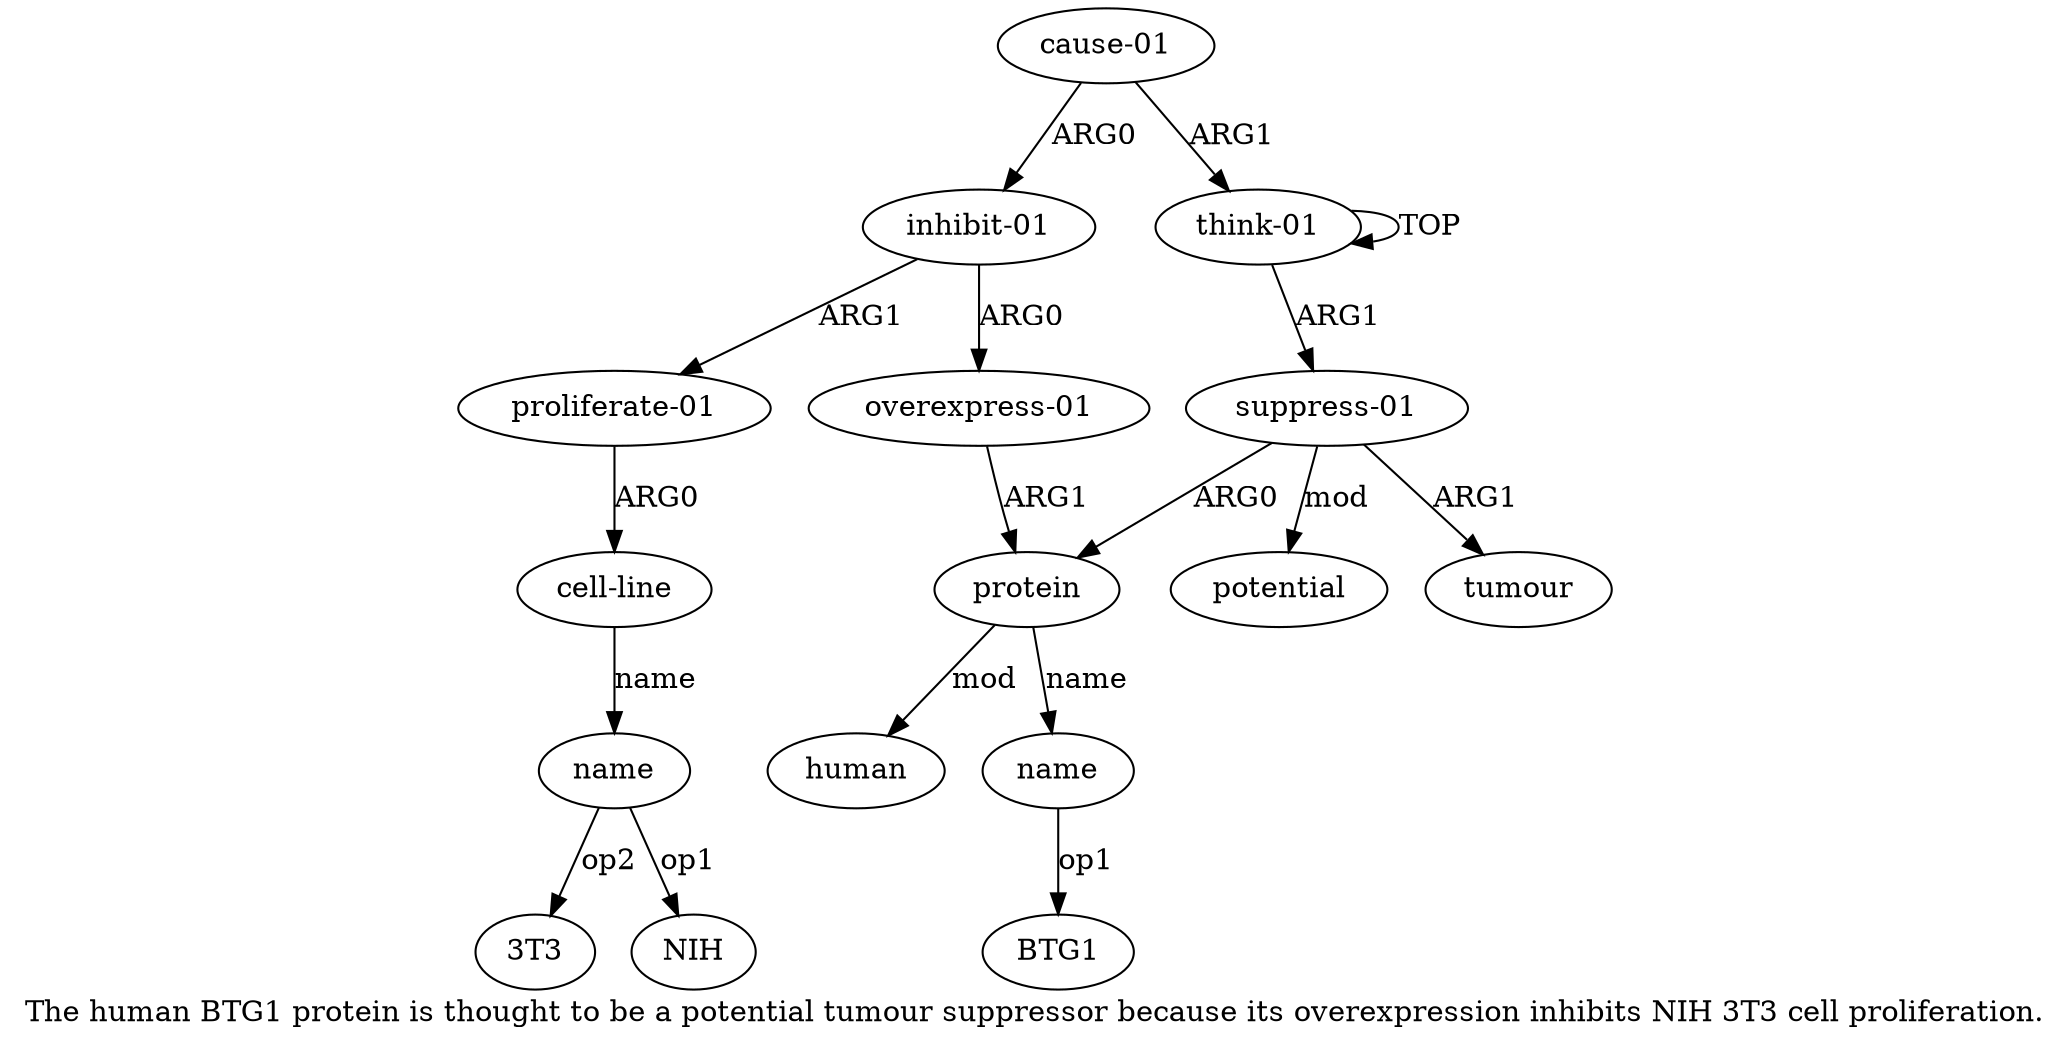 digraph  {
	graph [label="The human BTG1 protein is thought to be a potential tumour suppressor because its overexpression inhibits NIH 3T3 cell proliferation."];
	node [label="\N"];
	a11	 [color=black,
		gold_ind=11,
		gold_label="cell-line",
		label="cell-line",
		test_ind=11,
		test_label="cell-line"];
	a12	 [color=black,
		gold_ind=12,
		gold_label=name,
		label=name,
		test_ind=12,
		test_label=name];
	a11 -> a12 [key=0,
	color=black,
	gold_label=name,
	label=name,
	test_label=name];
a10 [color=black,
	gold_ind=10,
	gold_label="proliferate-01",
	label="proliferate-01",
	test_ind=10,
	test_label="proliferate-01"];
a10 -> a11 [key=0,
color=black,
gold_label=ARG0,
label=ARG0,
test_label=ARG0];
"a12 NIH" [color=black,
gold_ind=-1,
gold_label=NIH,
label=NIH,
test_ind=-1,
test_label=NIH];
a12 -> "a12 NIH" [key=0,
color=black,
gold_label=op1,
label=op1,
test_label=op1];
"a12 3T3" [color=black,
gold_ind=-1,
gold_label="3T3",
label="3T3",
test_ind=-1,
test_label="3T3"];
a12 -> "a12 3T3" [key=0,
color=black,
gold_label=op2,
label=op2,
test_label=op2];
a1 [color=black,
gold_ind=1,
gold_label="suppress-01",
label="suppress-01",
test_ind=1,
test_label="suppress-01"];
a2 [color=black,
gold_ind=2,
gold_label=protein,
label=protein,
test_ind=2,
test_label=protein];
a1 -> a2 [key=0,
color=black,
gold_label=ARG0,
label=ARG0,
test_label=ARG0];
a5 [color=black,
gold_ind=5,
gold_label=tumour,
label=tumour,
test_ind=5,
test_label=tumour];
a1 -> a5 [key=0,
color=black,
gold_label=ARG1,
label=ARG1,
test_label=ARG1];
a6 [color=black,
gold_ind=6,
gold_label=potential,
label=potential,
test_ind=6,
test_label=potential];
a1 -> a6 [key=0,
color=black,
gold_label=mod,
label=mod,
test_label=mod];
a0 [color=black,
gold_ind=0,
gold_label="think-01",
label="think-01",
test_ind=0,
test_label="think-01"];
a0 -> a1 [key=0,
color=black,
gold_label=ARG1,
label=ARG1,
test_label=ARG1];
a0 -> a0 [key=0,
color=black,
gold_label=TOP,
label=TOP,
test_label=TOP];
a3 [color=black,
gold_ind=3,
gold_label=name,
label=name,
test_ind=3,
test_label=name];
"a3 BTG1" [color=black,
gold_ind=-1,
gold_label=BTG1,
label=BTG1,
test_ind=-1,
test_label=BTG1];
a3 -> "a3 BTG1" [key=0,
color=black,
gold_label=op1,
label=op1,
test_label=op1];
a2 -> a3 [key=0,
color=black,
gold_label=name,
label=name,
test_label=name];
a4 [color=black,
gold_ind=4,
gold_label=human,
label=human,
test_ind=4,
test_label=human];
a2 -> a4 [key=0,
color=black,
gold_label=mod,
label=mod,
test_label=mod];
a7 [color=black,
gold_ind=7,
gold_label="cause-01",
label="cause-01",
test_ind=7,
test_label="cause-01"];
a7 -> a0 [key=0,
color=black,
gold_label=ARG1,
label=ARG1,
test_label=ARG1];
a8 [color=black,
gold_ind=8,
gold_label="inhibit-01",
label="inhibit-01",
test_ind=8,
test_label="inhibit-01"];
a7 -> a8 [key=0,
color=black,
gold_label=ARG0,
label=ARG0,
test_label=ARG0];
a9 [color=black,
gold_ind=9,
gold_label="overexpress-01",
label="overexpress-01",
test_ind=9,
test_label="overexpress-01"];
a9 -> a2 [key=0,
color=black,
gold_label=ARG1,
label=ARG1,
test_label=ARG1];
a8 -> a10 [key=0,
color=black,
gold_label=ARG1,
label=ARG1,
test_label=ARG1];
a8 -> a9 [key=0,
color=black,
gold_label=ARG0,
label=ARG0,
test_label=ARG0];
}
